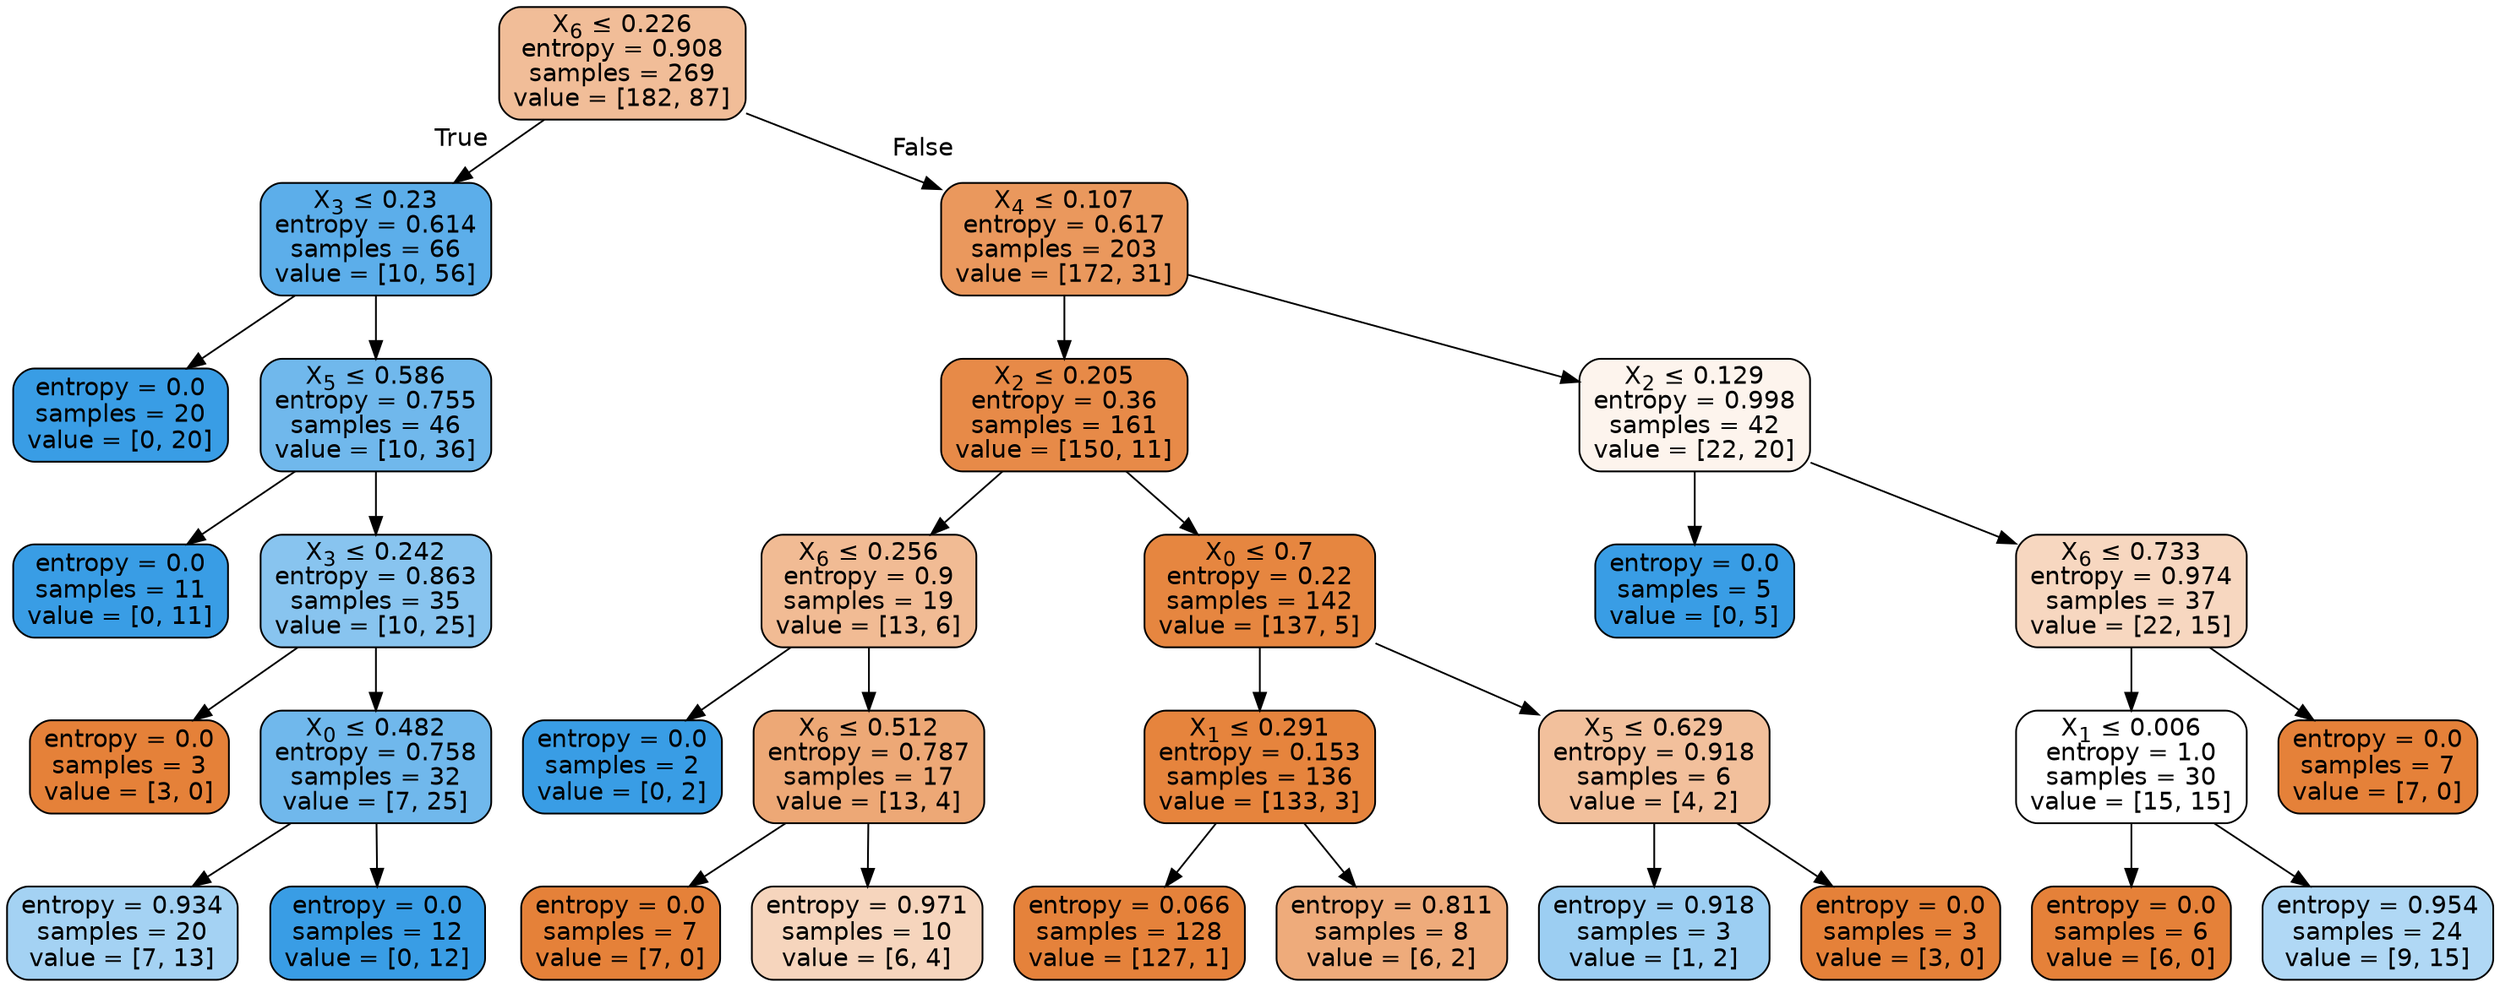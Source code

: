 digraph Tree {
node [shape=box, style="filled, rounded", color="black", fontname=helvetica] ;
edge [fontname=helvetica] ;
0 [label=<X<SUB>6</SUB> &le; 0.226<br/>entropy = 0.908<br/>samples = 269<br/>value = [182, 87]>, fillcolor="#f1bd98"] ;
1 [label=<X<SUB>3</SUB> &le; 0.23<br/>entropy = 0.614<br/>samples = 66<br/>value = [10, 56]>, fillcolor="#5caeea"] ;
0 -> 1 [labeldistance=2.5, labelangle=45, headlabel="True"] ;
2 [label=<entropy = 0.0<br/>samples = 20<br/>value = [0, 20]>, fillcolor="#399de5"] ;
1 -> 2 ;
3 [label=<X<SUB>5</SUB> &le; 0.586<br/>entropy = 0.755<br/>samples = 46<br/>value = [10, 36]>, fillcolor="#70b8ec"] ;
1 -> 3 ;
4 [label=<entropy = 0.0<br/>samples = 11<br/>value = [0, 11]>, fillcolor="#399de5"] ;
3 -> 4 ;
5 [label=<X<SUB>3</SUB> &le; 0.242<br/>entropy = 0.863<br/>samples = 35<br/>value = [10, 25]>, fillcolor="#88c4ef"] ;
3 -> 5 ;
6 [label=<entropy = 0.0<br/>samples = 3<br/>value = [3, 0]>, fillcolor="#e58139"] ;
5 -> 6 ;
7 [label=<X<SUB>0</SUB> &le; 0.482<br/>entropy = 0.758<br/>samples = 32<br/>value = [7, 25]>, fillcolor="#70b8ec"] ;
5 -> 7 ;
8 [label=<entropy = 0.934<br/>samples = 20<br/>value = [7, 13]>, fillcolor="#a4d2f3"] ;
7 -> 8 ;
9 [label=<entropy = 0.0<br/>samples = 12<br/>value = [0, 12]>, fillcolor="#399de5"] ;
7 -> 9 ;
10 [label=<X<SUB>4</SUB> &le; 0.107<br/>entropy = 0.617<br/>samples = 203<br/>value = [172, 31]>, fillcolor="#ea985d"] ;
0 -> 10 [labeldistance=2.5, labelangle=-45, headlabel="False"] ;
11 [label=<X<SUB>2</SUB> &le; 0.205<br/>entropy = 0.36<br/>samples = 161<br/>value = [150, 11]>, fillcolor="#e78a48"] ;
10 -> 11 ;
12 [label=<X<SUB>6</SUB> &le; 0.256<br/>entropy = 0.9<br/>samples = 19<br/>value = [13, 6]>, fillcolor="#f1bb94"] ;
11 -> 12 ;
13 [label=<entropy = 0.0<br/>samples = 2<br/>value = [0, 2]>, fillcolor="#399de5"] ;
12 -> 13 ;
14 [label=<X<SUB>6</SUB> &le; 0.512<br/>entropy = 0.787<br/>samples = 17<br/>value = [13, 4]>, fillcolor="#eda876"] ;
12 -> 14 ;
15 [label=<entropy = 0.0<br/>samples = 7<br/>value = [7, 0]>, fillcolor="#e58139"] ;
14 -> 15 ;
16 [label=<entropy = 0.971<br/>samples = 10<br/>value = [6, 4]>, fillcolor="#f6d5bd"] ;
14 -> 16 ;
17 [label=<X<SUB>0</SUB> &le; 0.7<br/>entropy = 0.22<br/>samples = 142<br/>value = [137, 5]>, fillcolor="#e68640"] ;
11 -> 17 ;
18 [label=<X<SUB>1</SUB> &le; 0.291<br/>entropy = 0.153<br/>samples = 136<br/>value = [133, 3]>, fillcolor="#e6843d"] ;
17 -> 18 ;
19 [label=<entropy = 0.066<br/>samples = 128<br/>value = [127, 1]>, fillcolor="#e5823b"] ;
18 -> 19 ;
20 [label=<entropy = 0.811<br/>samples = 8<br/>value = [6, 2]>, fillcolor="#eeab7b"] ;
18 -> 20 ;
21 [label=<X<SUB>5</SUB> &le; 0.629<br/>entropy = 0.918<br/>samples = 6<br/>value = [4, 2]>, fillcolor="#f2c09c"] ;
17 -> 21 ;
22 [label=<entropy = 0.918<br/>samples = 3<br/>value = [1, 2]>, fillcolor="#9ccef2"] ;
21 -> 22 ;
23 [label=<entropy = 0.0<br/>samples = 3<br/>value = [3, 0]>, fillcolor="#e58139"] ;
21 -> 23 ;
24 [label=<X<SUB>2</SUB> &le; 0.129<br/>entropy = 0.998<br/>samples = 42<br/>value = [22, 20]>, fillcolor="#fdf4ed"] ;
10 -> 24 ;
25 [label=<entropy = 0.0<br/>samples = 5<br/>value = [0, 5]>, fillcolor="#399de5"] ;
24 -> 25 ;
26 [label=<X<SUB>6</SUB> &le; 0.733<br/>entropy = 0.974<br/>samples = 37<br/>value = [22, 15]>, fillcolor="#f7d7c0"] ;
24 -> 26 ;
27 [label=<X<SUB>1</SUB> &le; 0.006<br/>entropy = 1.0<br/>samples = 30<br/>value = [15, 15]>, fillcolor="#ffffff"] ;
26 -> 27 ;
28 [label=<entropy = 0.0<br/>samples = 6<br/>value = [6, 0]>, fillcolor="#e58139"] ;
27 -> 28 ;
29 [label=<entropy = 0.954<br/>samples = 24<br/>value = [9, 15]>, fillcolor="#b0d8f5"] ;
27 -> 29 ;
30 [label=<entropy = 0.0<br/>samples = 7<br/>value = [7, 0]>, fillcolor="#e58139"] ;
26 -> 30 ;
}